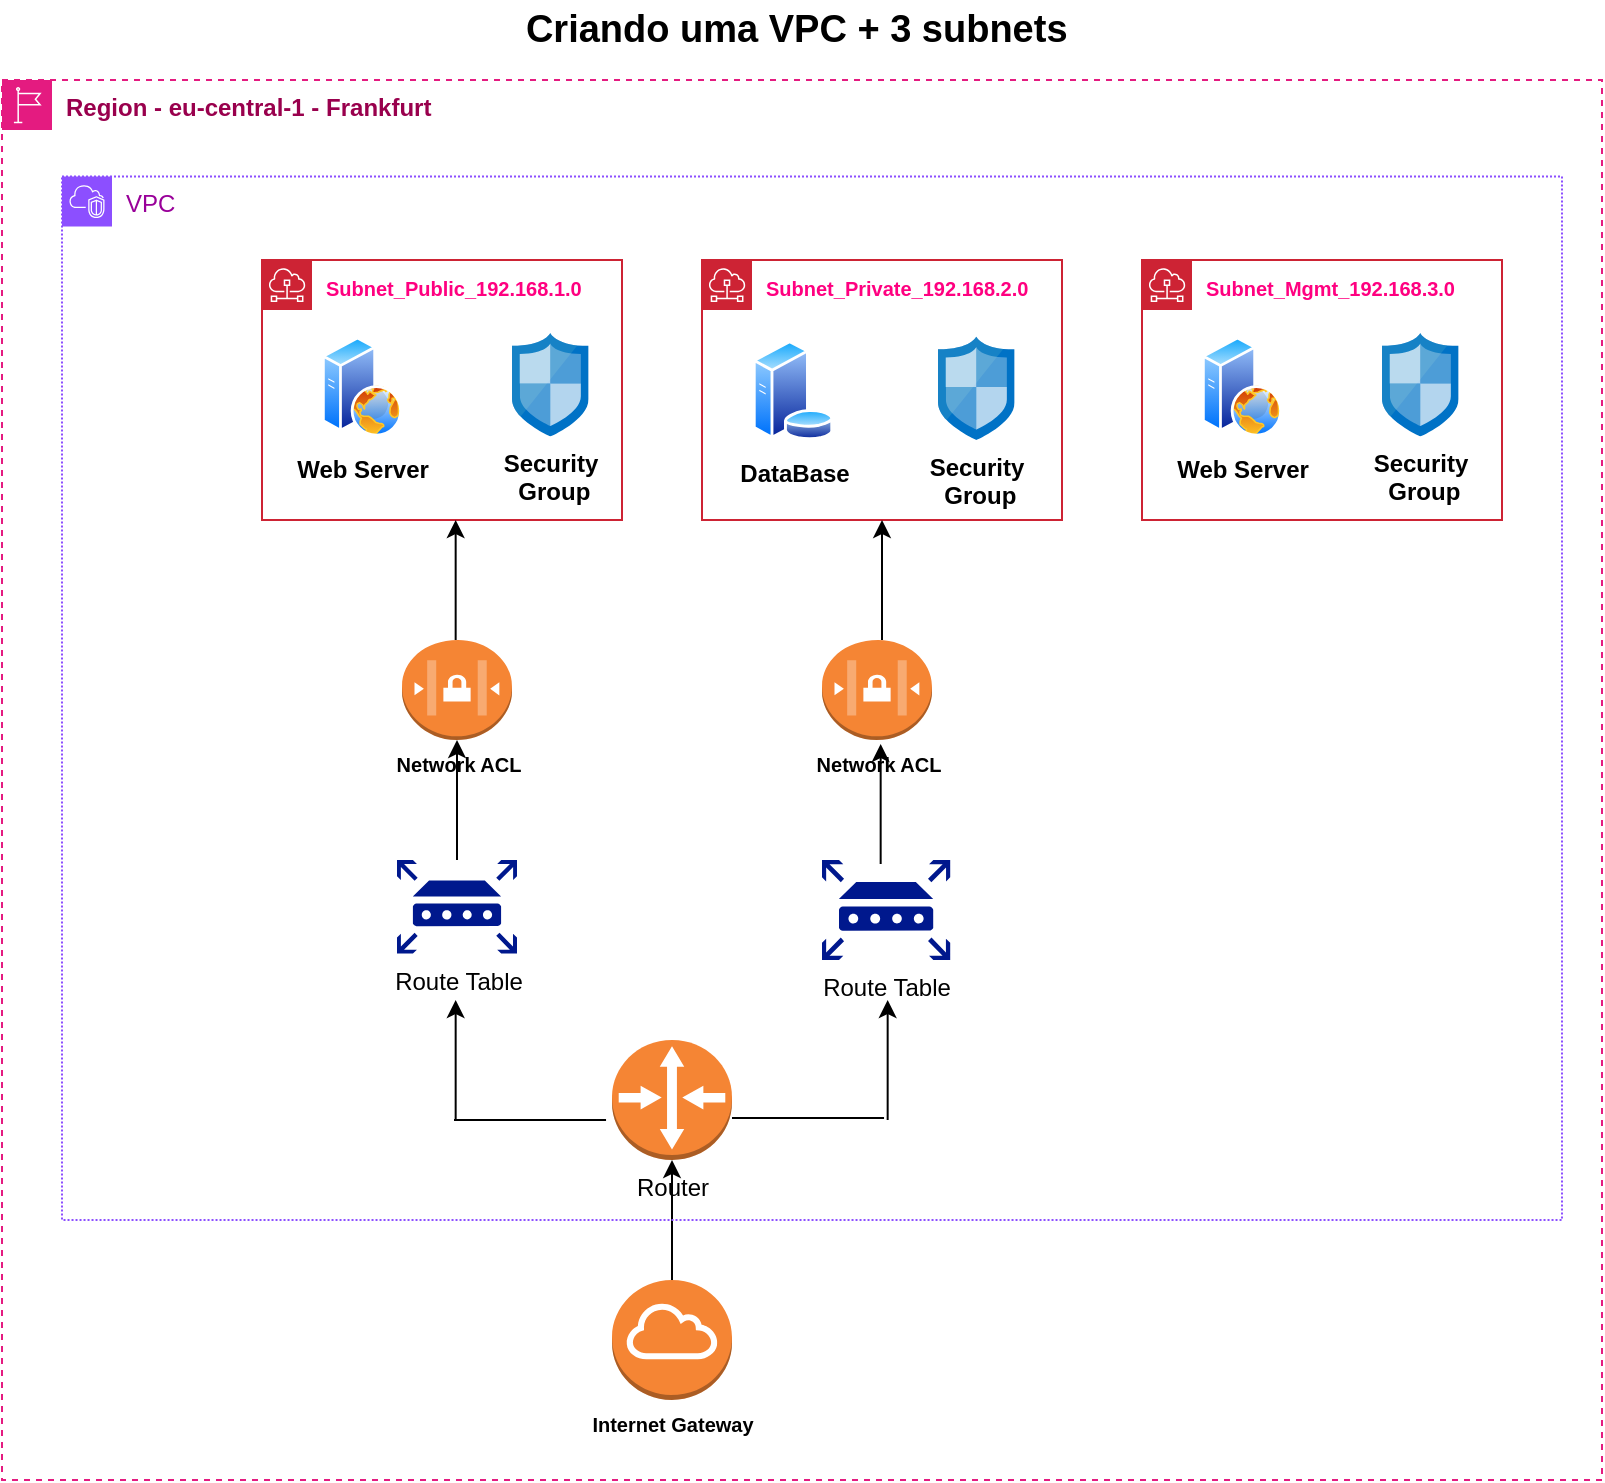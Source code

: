 <mxfile version="23.0.2" type="github">
  <diagram name="Page-1" id="SLWHONGWkRjtSyT5AdgG">
    <mxGraphModel dx="871" dy="1560" grid="1" gridSize="10" guides="1" tooltips="1" connect="1" arrows="1" fold="1" page="1" pageScale="1" pageWidth="850" pageHeight="1100" math="0" shadow="0">
      <root>
        <mxCell id="0" />
        <mxCell id="1" parent="0" />
        <mxCell id="m3_3QXX9qVRo3jiGdw5e-72" value="" style="group" parent="1" vertex="1" connectable="0">
          <mxGeometry x="30" y="30" width="800" height="700" as="geometry" />
        </mxCell>
        <mxCell id="m3_3QXX9qVRo3jiGdw5e-49" value="" style="edgeStyle=orthogonalEdgeStyle;rounded=0;orthogonalLoop=1;jettySize=auto;html=1;" parent="m3_3QXX9qVRo3jiGdw5e-72" edge="1">
          <mxGeometry relative="1" as="geometry">
            <mxPoint x="439.33" y="392" as="sourcePoint" />
            <mxPoint x="439.33" y="332" as="targetPoint" />
          </mxGeometry>
        </mxCell>
        <mxCell id="m3_3QXX9qVRo3jiGdw5e-1" value="&lt;b&gt;&lt;font color=&quot;#99004d&quot;&gt;Region - eu-central-1 - Frankfurt&lt;/font&gt;&lt;/b&gt;" style="sketch=0;outlineConnect=0;gradientColor=none;html=1;whiteSpace=wrap;fontSize=12;fontStyle=0;shape=mxgraph.aws4.group;grIcon=mxgraph.aws4.group_region;strokeColor=#e41b80;fillColor=none;verticalAlign=top;align=left;spacingLeft=30;fontColor=#879196;dashed=1;" parent="m3_3QXX9qVRo3jiGdw5e-72" vertex="1">
          <mxGeometry width="800" height="700" as="geometry" />
        </mxCell>
        <mxCell id="m3_3QXX9qVRo3jiGdw5e-3" value="&lt;font size=&quot;1&quot; style=&quot;&quot;&gt;&lt;b style=&quot;background-color: rgb(255, 255, 255);&quot;&gt;Subnet_Public_192.168.1.0&lt;/b&gt;&lt;/font&gt;" style="sketch=0;outlineConnect=0;gradientColor=none;html=1;whiteSpace=wrap;fontSize=12;fontStyle=0;shape=mxgraph.aws4.group;grIcon=mxgraph.aws4.group_subnet;strokeColor=#CD2334;fillColor=none;verticalAlign=top;align=left;spacingLeft=30;fontColor=#FF0080;dashed=0;" parent="m3_3QXX9qVRo3jiGdw5e-72" vertex="1">
          <mxGeometry x="130" y="90" width="180" height="130" as="geometry" />
        </mxCell>
        <mxCell id="m3_3QXX9qVRo3jiGdw5e-8" value="&lt;font size=&quot;1&quot; style=&quot;&quot;&gt;&lt;b style=&quot;background-color: rgb(255, 255, 255);&quot;&gt;Subnet_Private_192.168.2.0&lt;/b&gt;&lt;/font&gt;" style="sketch=0;outlineConnect=0;gradientColor=none;html=1;whiteSpace=wrap;fontSize=12;fontStyle=0;shape=mxgraph.aws4.group;grIcon=mxgraph.aws4.group_subnet;strokeColor=#CD2334;fillColor=none;verticalAlign=top;align=left;spacingLeft=30;fontColor=#FF0080;dashed=0;" parent="m3_3QXX9qVRo3jiGdw5e-72" vertex="1">
          <mxGeometry x="350" y="90" width="180" height="130" as="geometry" />
        </mxCell>
        <mxCell id="m3_3QXX9qVRo3jiGdw5e-9" value="&lt;font size=&quot;1&quot; style=&quot;&quot;&gt;&lt;b style=&quot;background-color: rgb(255, 255, 255);&quot;&gt;Subnet_Mgmt_192.168.3.0&lt;/b&gt;&lt;/font&gt;" style="sketch=0;outlineConnect=0;gradientColor=none;html=1;whiteSpace=wrap;fontSize=12;fontStyle=0;shape=mxgraph.aws4.group;grIcon=mxgraph.aws4.group_subnet;strokeColor=#CD2334;fillColor=none;verticalAlign=top;align=left;spacingLeft=30;fontColor=#FF0080;dashed=0;" parent="m3_3QXX9qVRo3jiGdw5e-72" vertex="1">
          <mxGeometry x="570" y="90" width="180" height="130" as="geometry" />
        </mxCell>
        <mxCell id="m3_3QXX9qVRo3jiGdw5e-20" value="&lt;font style=&quot;font-size: 12px;&quot;&gt;&lt;b style=&quot;font-size: 12px;&quot;&gt;Security&lt;br&gt;&amp;nbsp;Group&lt;/b&gt;&lt;/font&gt;" style="image;sketch=0;aspect=fixed;html=1;points=[];align=center;fontSize=12;image=img/lib/mscae/Network_Security_Groups_Classic.svg;" parent="m3_3QXX9qVRo3jiGdw5e-72" vertex="1">
          <mxGeometry x="255" y="126.48" width="38.3" height="51.76" as="geometry" />
        </mxCell>
        <mxCell id="m3_3QXX9qVRo3jiGdw5e-23" value="Internet Gateway" style="outlineConnect=0;dashed=0;verticalLabelPosition=bottom;verticalAlign=top;align=center;html=1;shape=mxgraph.aws3.internet_gateway;fillColor=#F58534;gradientColor=none;fontStyle=1;fontSize=10;" parent="m3_3QXX9qVRo3jiGdw5e-72" vertex="1">
          <mxGeometry x="305" y="600" width="60" height="60" as="geometry" />
        </mxCell>
        <mxCell id="m3_3QXX9qVRo3jiGdw5e-24" value="Router&lt;br&gt;&lt;br&gt;" style="outlineConnect=0;dashed=0;verticalLabelPosition=bottom;verticalAlign=top;align=center;html=1;shape=mxgraph.aws3.router;fillColor=#F58534;gradientColor=none;" parent="m3_3QXX9qVRo3jiGdw5e-72" vertex="1">
          <mxGeometry x="305" y="480" width="60" height="60" as="geometry" />
        </mxCell>
        <mxCell id="m3_3QXX9qVRo3jiGdw5e-35" style="edgeStyle=orthogonalEdgeStyle;rounded=0;orthogonalLoop=1;jettySize=auto;html=1;exitX=0.5;exitY=0;exitDx=0;exitDy=0;exitPerimeter=0;" parent="m3_3QXX9qVRo3jiGdw5e-72" source="m3_3QXX9qVRo3jiGdw5e-23" target="m3_3QXX9qVRo3jiGdw5e-24" edge="1">
          <mxGeometry relative="1" as="geometry" />
        </mxCell>
        <mxCell id="m3_3QXX9qVRo3jiGdw5e-25" value="Route Table" style="sketch=0;aspect=fixed;pointerEvents=1;shadow=0;dashed=0;html=1;strokeColor=none;labelPosition=center;verticalLabelPosition=bottom;verticalAlign=top;align=center;fillColor=#00188D;shape=mxgraph.mscae.enterprise.router" parent="m3_3QXX9qVRo3jiGdw5e-72" vertex="1">
          <mxGeometry x="197.5" y="390" width="60" height="46.8" as="geometry" />
        </mxCell>
        <mxCell id="m3_3QXX9qVRo3jiGdw5e-28" value="Route Table" style="sketch=0;aspect=fixed;pointerEvents=1;shadow=0;dashed=0;html=1;strokeColor=none;labelPosition=center;verticalLabelPosition=bottom;verticalAlign=top;align=center;fillColor=#00188D;shape=mxgraph.mscae.enterprise.router" parent="m3_3QXX9qVRo3jiGdw5e-72" vertex="1">
          <mxGeometry x="410" y="390" width="64.1" height="50" as="geometry" />
        </mxCell>
        <mxCell id="m3_3QXX9qVRo3jiGdw5e-29" value="Network ACL" style="outlineConnect=0;dashed=0;verticalLabelPosition=bottom;verticalAlign=top;align=center;html=1;shape=mxgraph.aws3.network_access_controllist;fillColor=#F58534;gradientColor=none;fontSize=10;fontStyle=1" parent="m3_3QXX9qVRo3jiGdw5e-72" vertex="1">
          <mxGeometry x="200" y="280" width="55" height="50" as="geometry" />
        </mxCell>
        <mxCell id="m3_3QXX9qVRo3jiGdw5e-42" value="" style="edgeStyle=orthogonalEdgeStyle;rounded=0;orthogonalLoop=1;jettySize=auto;html=1;" parent="m3_3QXX9qVRo3jiGdw5e-72" source="m3_3QXX9qVRo3jiGdw5e-25" target="m3_3QXX9qVRo3jiGdw5e-29" edge="1">
          <mxGeometry relative="1" as="geometry" />
        </mxCell>
        <mxCell id="m3_3QXX9qVRo3jiGdw5e-34" value="Network ACL" style="outlineConnect=0;dashed=0;verticalLabelPosition=bottom;verticalAlign=top;align=center;html=1;shape=mxgraph.aws3.network_access_controllist;fillColor=#F58534;gradientColor=none;fontSize=10;fontStyle=1" parent="m3_3QXX9qVRo3jiGdw5e-72" vertex="1">
          <mxGeometry x="410" y="280" width="55" height="50" as="geometry" />
        </mxCell>
        <mxCell id="m3_3QXX9qVRo3jiGdw5e-50" value="" style="edgeStyle=orthogonalEdgeStyle;rounded=0;orthogonalLoop=1;jettySize=auto;html=1;" parent="m3_3QXX9qVRo3jiGdw5e-72" edge="1">
          <mxGeometry relative="1" as="geometry">
            <mxPoint x="226.83" y="280" as="sourcePoint" />
            <mxPoint x="226.83" y="220" as="targetPoint" />
          </mxGeometry>
        </mxCell>
        <mxCell id="m3_3QXX9qVRo3jiGdw5e-51" value="" style="edgeStyle=orthogonalEdgeStyle;rounded=0;orthogonalLoop=1;jettySize=auto;html=1;" parent="m3_3QXX9qVRo3jiGdw5e-72" edge="1">
          <mxGeometry relative="1" as="geometry">
            <mxPoint x="440.0" y="280" as="sourcePoint" />
            <mxPoint x="440.0" y="220" as="targetPoint" />
          </mxGeometry>
        </mxCell>
        <mxCell id="m3_3QXX9qVRo3jiGdw5e-55" value="" style="group" parent="m3_3QXX9qVRo3jiGdw5e-72" vertex="1" connectable="0">
          <mxGeometry x="226.83" y="460" width="25.17" height="60" as="geometry" />
        </mxCell>
        <mxCell id="m3_3QXX9qVRo3jiGdw5e-52" value="" style="edgeStyle=orthogonalEdgeStyle;rounded=0;orthogonalLoop=1;jettySize=auto;html=1;" parent="m3_3QXX9qVRo3jiGdw5e-55" edge="1">
          <mxGeometry relative="1" as="geometry">
            <mxPoint y="60" as="sourcePoint" />
            <mxPoint as="targetPoint" />
          </mxGeometry>
        </mxCell>
        <mxCell id="m3_3QXX9qVRo3jiGdw5e-54" value="" style="endArrow=none;html=1;rounded=0;entryX=0.417;entryY=0.667;entryDx=0;entryDy=0;entryPerimeter=0;" parent="m3_3QXX9qVRo3jiGdw5e-55" edge="1">
          <mxGeometry width="50" height="50" relative="1" as="geometry">
            <mxPoint x="-0.83" y="60" as="sourcePoint" />
            <mxPoint x="75.19" y="60.02" as="targetPoint" />
            <Array as="points">
              <mxPoint x="25.17" y="60" />
            </Array>
          </mxGeometry>
        </mxCell>
        <mxCell id="m3_3QXX9qVRo3jiGdw5e-60" value="" style="group" parent="m3_3QXX9qVRo3jiGdw5e-72" vertex="1" connectable="0">
          <mxGeometry x="391" y="460" width="77.0" height="60" as="geometry" />
        </mxCell>
        <mxCell id="m3_3QXX9qVRo3jiGdw5e-56" value="" style="group;rotation=180;" parent="m3_3QXX9qVRo3jiGdw5e-60" vertex="1" connectable="0">
          <mxGeometry x="51.83" width="25.17" height="60" as="geometry" />
        </mxCell>
        <mxCell id="m3_3QXX9qVRo3jiGdw5e-57" value="" style="edgeStyle=orthogonalEdgeStyle;rounded=0;orthogonalLoop=1;jettySize=auto;html=1;" parent="m3_3QXX9qVRo3jiGdw5e-56" edge="1">
          <mxGeometry relative="1" as="geometry">
            <mxPoint y="60" as="sourcePoint" />
            <mxPoint as="targetPoint" />
          </mxGeometry>
        </mxCell>
        <mxCell id="m3_3QXX9qVRo3jiGdw5e-59" value="" style="endArrow=none;html=1;rounded=0;entryX=0.417;entryY=0.667;entryDx=0;entryDy=0;entryPerimeter=0;" parent="m3_3QXX9qVRo3jiGdw5e-60" edge="1">
          <mxGeometry width="50" height="50" relative="1" as="geometry">
            <mxPoint x="-26" y="59" as="sourcePoint" />
            <mxPoint x="50.02" y="59.02" as="targetPoint" />
            <Array as="points">
              <mxPoint y="59" />
            </Array>
          </mxGeometry>
        </mxCell>
        <mxCell id="m3_3QXX9qVRo3jiGdw5e-61" value="Web Server" style="image;aspect=fixed;perimeter=ellipsePerimeter;html=1;align=center;shadow=0;dashed=0;spacingTop=3;image=img/lib/active_directory/web_server.svg;fontStyle=1" parent="m3_3QXX9qVRo3jiGdw5e-72" vertex="1">
          <mxGeometry x="160" y="128.24" width="40" height="50" as="geometry" />
        </mxCell>
        <mxCell id="m3_3QXX9qVRo3jiGdw5e-64" value="Web Server" style="image;aspect=fixed;perimeter=ellipsePerimeter;html=1;align=center;shadow=0;dashed=0;spacingTop=3;image=img/lib/active_directory/web_server.svg;fontStyle=1" parent="m3_3QXX9qVRo3jiGdw5e-72" vertex="1">
          <mxGeometry x="600" y="128.24" width="40" height="50" as="geometry" />
        </mxCell>
        <mxCell id="m3_3QXX9qVRo3jiGdw5e-66" value="&lt;font style=&quot;font-size: 12px;&quot;&gt;&lt;b style=&quot;font-size: 12px;&quot;&gt;Security&lt;br&gt;&amp;nbsp;Group&lt;/b&gt;&lt;/font&gt;" style="image;sketch=0;aspect=fixed;html=1;points=[];align=center;fontSize=12;image=img/lib/mscae/Network_Security_Groups_Classic.svg;" parent="m3_3QXX9qVRo3jiGdw5e-72" vertex="1">
          <mxGeometry x="690" y="126.48" width="38.3" height="51.76" as="geometry" />
        </mxCell>
        <mxCell id="m3_3QXX9qVRo3jiGdw5e-67" value="&lt;font style=&quot;font-size: 12px;&quot;&gt;&lt;b style=&quot;font-size: 12px;&quot;&gt;Security&lt;br&gt;&amp;nbsp;Group&lt;/b&gt;&lt;/font&gt;" style="image;sketch=0;aspect=fixed;html=1;points=[];align=center;fontSize=12;image=img/lib/mscae/Network_Security_Groups_Classic.svg;" parent="m3_3QXX9qVRo3jiGdw5e-72" vertex="1">
          <mxGeometry x="468" y="128.24" width="38.3" height="51.76" as="geometry" />
        </mxCell>
        <mxCell id="m3_3QXX9qVRo3jiGdw5e-69" value="&lt;b&gt;DataBase&lt;/b&gt;" style="image;aspect=fixed;perimeter=ellipsePerimeter;html=1;align=center;shadow=0;dashed=0;spacingTop=3;image=img/lib/active_directory/database_server.svg;" parent="m3_3QXX9qVRo3jiGdw5e-72" vertex="1">
          <mxGeometry x="375" y="130" width="41" height="50" as="geometry" />
        </mxCell>
        <mxCell id="m3_3QXX9qVRo3jiGdw5e-71" value="&lt;font color=&quot;#990099&quot;&gt;VPC&lt;/font&gt;" style="points=[[0,0],[0.25,0],[0.5,0],[0.75,0],[1,0],[1,0.25],[1,0.5],[1,0.75],[1,1],[0.75,1],[0.5,1],[0.25,1],[0,1],[0,0.75],[0,0.5],[0,0.25]];outlineConnect=0;gradientColor=none;html=1;whiteSpace=wrap;fontSize=12;fontStyle=0;container=1;pointerEvents=0;collapsible=0;recursiveResize=0;shape=mxgraph.aws4.group;grIcon=mxgraph.aws4.group_vpc2;strokeColor=#8C4FFF;fillColor=none;verticalAlign=top;align=left;spacingLeft=30;fontColor=#AAB7B8;dashed=1;dashPattern=1 1;" parent="m3_3QXX9qVRo3jiGdw5e-72" vertex="1">
          <mxGeometry x="30" y="48.24" width="750" height="521.76" as="geometry" />
        </mxCell>
        <mxCell id="el3TyQa8seq4Zc_YMm_w-47" value="&lt;b&gt;&lt;font style=&quot;font-size: 19px;&quot;&gt;Criando uma VPC + 3 subnets&amp;nbsp;&lt;/font&gt;&lt;/b&gt;" style="text;strokeColor=none;align=center;fillColor=none;html=1;verticalAlign=middle;whiteSpace=wrap;rounded=0;" vertex="1" parent="1">
          <mxGeometry x="50" y="-10" width="760" height="30" as="geometry" />
        </mxCell>
      </root>
    </mxGraphModel>
  </diagram>
</mxfile>
